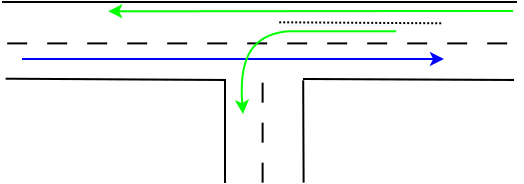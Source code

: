 <?xml version="1.0" encoding="UTF-8"?>
<dia:diagram xmlns:dia="http://www.lysator.liu.se/~alla/dia/">
  <dia:layer name="Background" visible="true">
    <dia:object type="Standard - Line" version="0" id="O0">
      <dia:attribute name="obj_pos">
        <dia:point val="4.14,6.985"/>
      </dia:attribute>
      <dia:attribute name="obj_bb">
        <dia:rectangle val="4.09,6.935;29.94,7.035"/>
      </dia:attribute>
      <dia:attribute name="conn_endpoints">
        <dia:point val="4.14,6.985"/>
        <dia:point val="29.89,6.985"/>
      </dia:attribute>
      <dia:attribute name="numcp">
        <dia:int val="1"/>
      </dia:attribute>
    </dia:object>
    <dia:object type="Standard - Line" version="0" id="O1">
      <dia:attribute name="obj_pos">
        <dia:point val="4.32,10.82"/>
      </dia:attribute>
      <dia:attribute name="obj_bb">
        <dia:rectangle val="4.27,10.77;15.29,10.935"/>
      </dia:attribute>
      <dia:attribute name="conn_endpoints">
        <dia:point val="4.32,10.82"/>
        <dia:point val="15.24,10.885"/>
      </dia:attribute>
      <dia:attribute name="numcp">
        <dia:int val="1"/>
      </dia:attribute>
    </dia:object>
    <dia:object type="Standard - Line" version="0" id="O2">
      <dia:attribute name="obj_pos">
        <dia:point val="4.4,9.055"/>
      </dia:attribute>
      <dia:attribute name="obj_bb">
        <dia:rectangle val="4.35,9.005;30.2,9.105"/>
      </dia:attribute>
      <dia:attribute name="conn_endpoints">
        <dia:point val="4.4,9.055"/>
        <dia:point val="30.15,9.055"/>
      </dia:attribute>
      <dia:attribute name="numcp">
        <dia:int val="1"/>
      </dia:attribute>
      <dia:attribute name="line_style">
        <dia:enum val="1"/>
      </dia:attribute>
    </dia:object>
    <dia:object type="Standard - Line" version="0" id="O3">
      <dia:attribute name="obj_pos">
        <dia:point val="19.19,10.835"/>
      </dia:attribute>
      <dia:attribute name="obj_bb">
        <dia:rectangle val="19.14,10.785;29.791,10.936"/>
      </dia:attribute>
      <dia:attribute name="conn_endpoints">
        <dia:point val="19.19,10.835"/>
        <dia:point val="29.74,10.885"/>
      </dia:attribute>
      <dia:attribute name="numcp">
        <dia:int val="1"/>
      </dia:attribute>
    </dia:object>
    <dia:object type="Standard - Line" version="0" id="O4">
      <dia:attribute name="obj_pos">
        <dia:point val="15.29,16.035"/>
      </dia:attribute>
      <dia:attribute name="obj_bb">
        <dia:rectangle val="15.24,10.785;15.34,16.085"/>
      </dia:attribute>
      <dia:attribute name="conn_endpoints">
        <dia:point val="15.29,16.035"/>
        <dia:point val="15.29,10.835"/>
      </dia:attribute>
      <dia:attribute name="numcp">
        <dia:int val="1"/>
      </dia:attribute>
    </dia:object>
    <dia:object type="Standard - Line" version="0" id="O5">
      <dia:attribute name="obj_pos">
        <dia:point val="19.22,16.02"/>
      </dia:attribute>
      <dia:attribute name="obj_bb">
        <dia:rectangle val="19.15,10.85;19.27,16.07"/>
      </dia:attribute>
      <dia:attribute name="conn_endpoints">
        <dia:point val="19.22,16.02"/>
        <dia:point val="19.2,10.9"/>
      </dia:attribute>
      <dia:attribute name="numcp">
        <dia:int val="1"/>
      </dia:attribute>
    </dia:object>
    <dia:object type="Standard - Line" version="0" id="O6">
      <dia:attribute name="obj_pos">
        <dia:point val="17.17,16.02"/>
      </dia:attribute>
      <dia:attribute name="obj_bb">
        <dia:rectangle val="17.12,10.77;17.22,16.07"/>
      </dia:attribute>
      <dia:attribute name="conn_endpoints">
        <dia:point val="17.17,16.02"/>
        <dia:point val="17.17,10.82"/>
      </dia:attribute>
      <dia:attribute name="numcp">
        <dia:int val="1"/>
      </dia:attribute>
      <dia:attribute name="line_style">
        <dia:enum val="1"/>
      </dia:attribute>
    </dia:object>
    <dia:object type="Standard - Line" version="0" id="O7">
      <dia:attribute name="obj_pos">
        <dia:point val="5.14,9.835"/>
      </dia:attribute>
      <dia:attribute name="obj_bb">
        <dia:rectangle val="5.09,9.335;26.29,10.335"/>
      </dia:attribute>
      <dia:attribute name="conn_endpoints">
        <dia:point val="5.14,9.835"/>
        <dia:point val="26.24,9.835"/>
      </dia:attribute>
      <dia:attribute name="numcp">
        <dia:int val="1"/>
      </dia:attribute>
      <dia:attribute name="line_color">
        <dia:color val="#0000ff"/>
      </dia:attribute>
      <dia:attribute name="end_arrow">
        <dia:enum val="22"/>
      </dia:attribute>
      <dia:attribute name="end_arrow_length">
        <dia:real val="0.5"/>
      </dia:attribute>
      <dia:attribute name="end_arrow_width">
        <dia:real val="0.5"/>
      </dia:attribute>
    </dia:object>
    <dia:object type="Standard - Line" version="0" id="O8">
      <dia:attribute name="obj_pos">
        <dia:point val="29.69,7.435"/>
      </dia:attribute>
      <dia:attribute name="obj_bb">
        <dia:rectangle val="9.4,6.95;29.74,7.95"/>
      </dia:attribute>
      <dia:attribute name="conn_endpoints">
        <dia:point val="29.69,7.435"/>
        <dia:point val="9.45,7.45"/>
      </dia:attribute>
      <dia:attribute name="numcp">
        <dia:int val="1"/>
      </dia:attribute>
      <dia:attribute name="line_color">
        <dia:color val="#00ff00"/>
      </dia:attribute>
      <dia:attribute name="end_arrow">
        <dia:enum val="22"/>
      </dia:attribute>
      <dia:attribute name="end_arrow_length">
        <dia:real val="0.5"/>
      </dia:attribute>
      <dia:attribute name="end_arrow_width">
        <dia:real val="0.5"/>
      </dia:attribute>
    </dia:object>
    <dia:object type="Standard - BezierLine" version="0" id="O9">
      <dia:attribute name="obj_pos">
        <dia:point val="18.4,8.45"/>
      </dia:attribute>
      <dia:attribute name="obj_bb">
        <dia:rectangle val="15.688,8.395;18.455,12.672"/>
      </dia:attribute>
      <dia:attribute name="bez_points">
        <dia:point val="18.4,8.45"/>
        <dia:point val="16.55,8.65"/>
        <dia:point val="15.99,9.885"/>
        <dia:point val="16.19,12.585"/>
      </dia:attribute>
      <dia:attribute name="corner_types">
        <dia:enum val="0"/>
        <dia:enum val="0"/>
      </dia:attribute>
      <dia:attribute name="line_color">
        <dia:color val="#00ff00"/>
      </dia:attribute>
      <dia:attribute name="end_arrow">
        <dia:enum val="22"/>
      </dia:attribute>
      <dia:attribute name="end_arrow_length">
        <dia:real val="0.5"/>
      </dia:attribute>
      <dia:attribute name="end_arrow_width">
        <dia:real val="0.5"/>
      </dia:attribute>
    </dia:object>
    <dia:object type="Standard - Line" version="0" id="O10">
      <dia:attribute name="obj_pos">
        <dia:point val="18,8"/>
      </dia:attribute>
      <dia:attribute name="obj_bb">
        <dia:rectangle val="17.95,7.95;26.25,8.1"/>
      </dia:attribute>
      <dia:attribute name="conn_endpoints">
        <dia:point val="18,8"/>
        <dia:point val="26.2,8.05"/>
      </dia:attribute>
      <dia:attribute name="numcp">
        <dia:int val="1"/>
      </dia:attribute>
      <dia:attribute name="line_style">
        <dia:enum val="4"/>
      </dia:attribute>
    </dia:object>
    <dia:object type="Standard - Line" version="0" id="O11">
      <dia:attribute name="obj_pos">
        <dia:point val="18.4,8.45"/>
      </dia:attribute>
      <dia:attribute name="obj_bb">
        <dia:rectangle val="18.35,8.4;23.9,8.5"/>
      </dia:attribute>
      <dia:attribute name="conn_endpoints">
        <dia:point val="18.4,8.45"/>
        <dia:point val="23.85,8.45"/>
      </dia:attribute>
      <dia:attribute name="numcp">
        <dia:int val="1"/>
      </dia:attribute>
      <dia:attribute name="line_color">
        <dia:color val="#00ff00"/>
      </dia:attribute>
    </dia:object>
  </dia:layer>
</dia:diagram>
